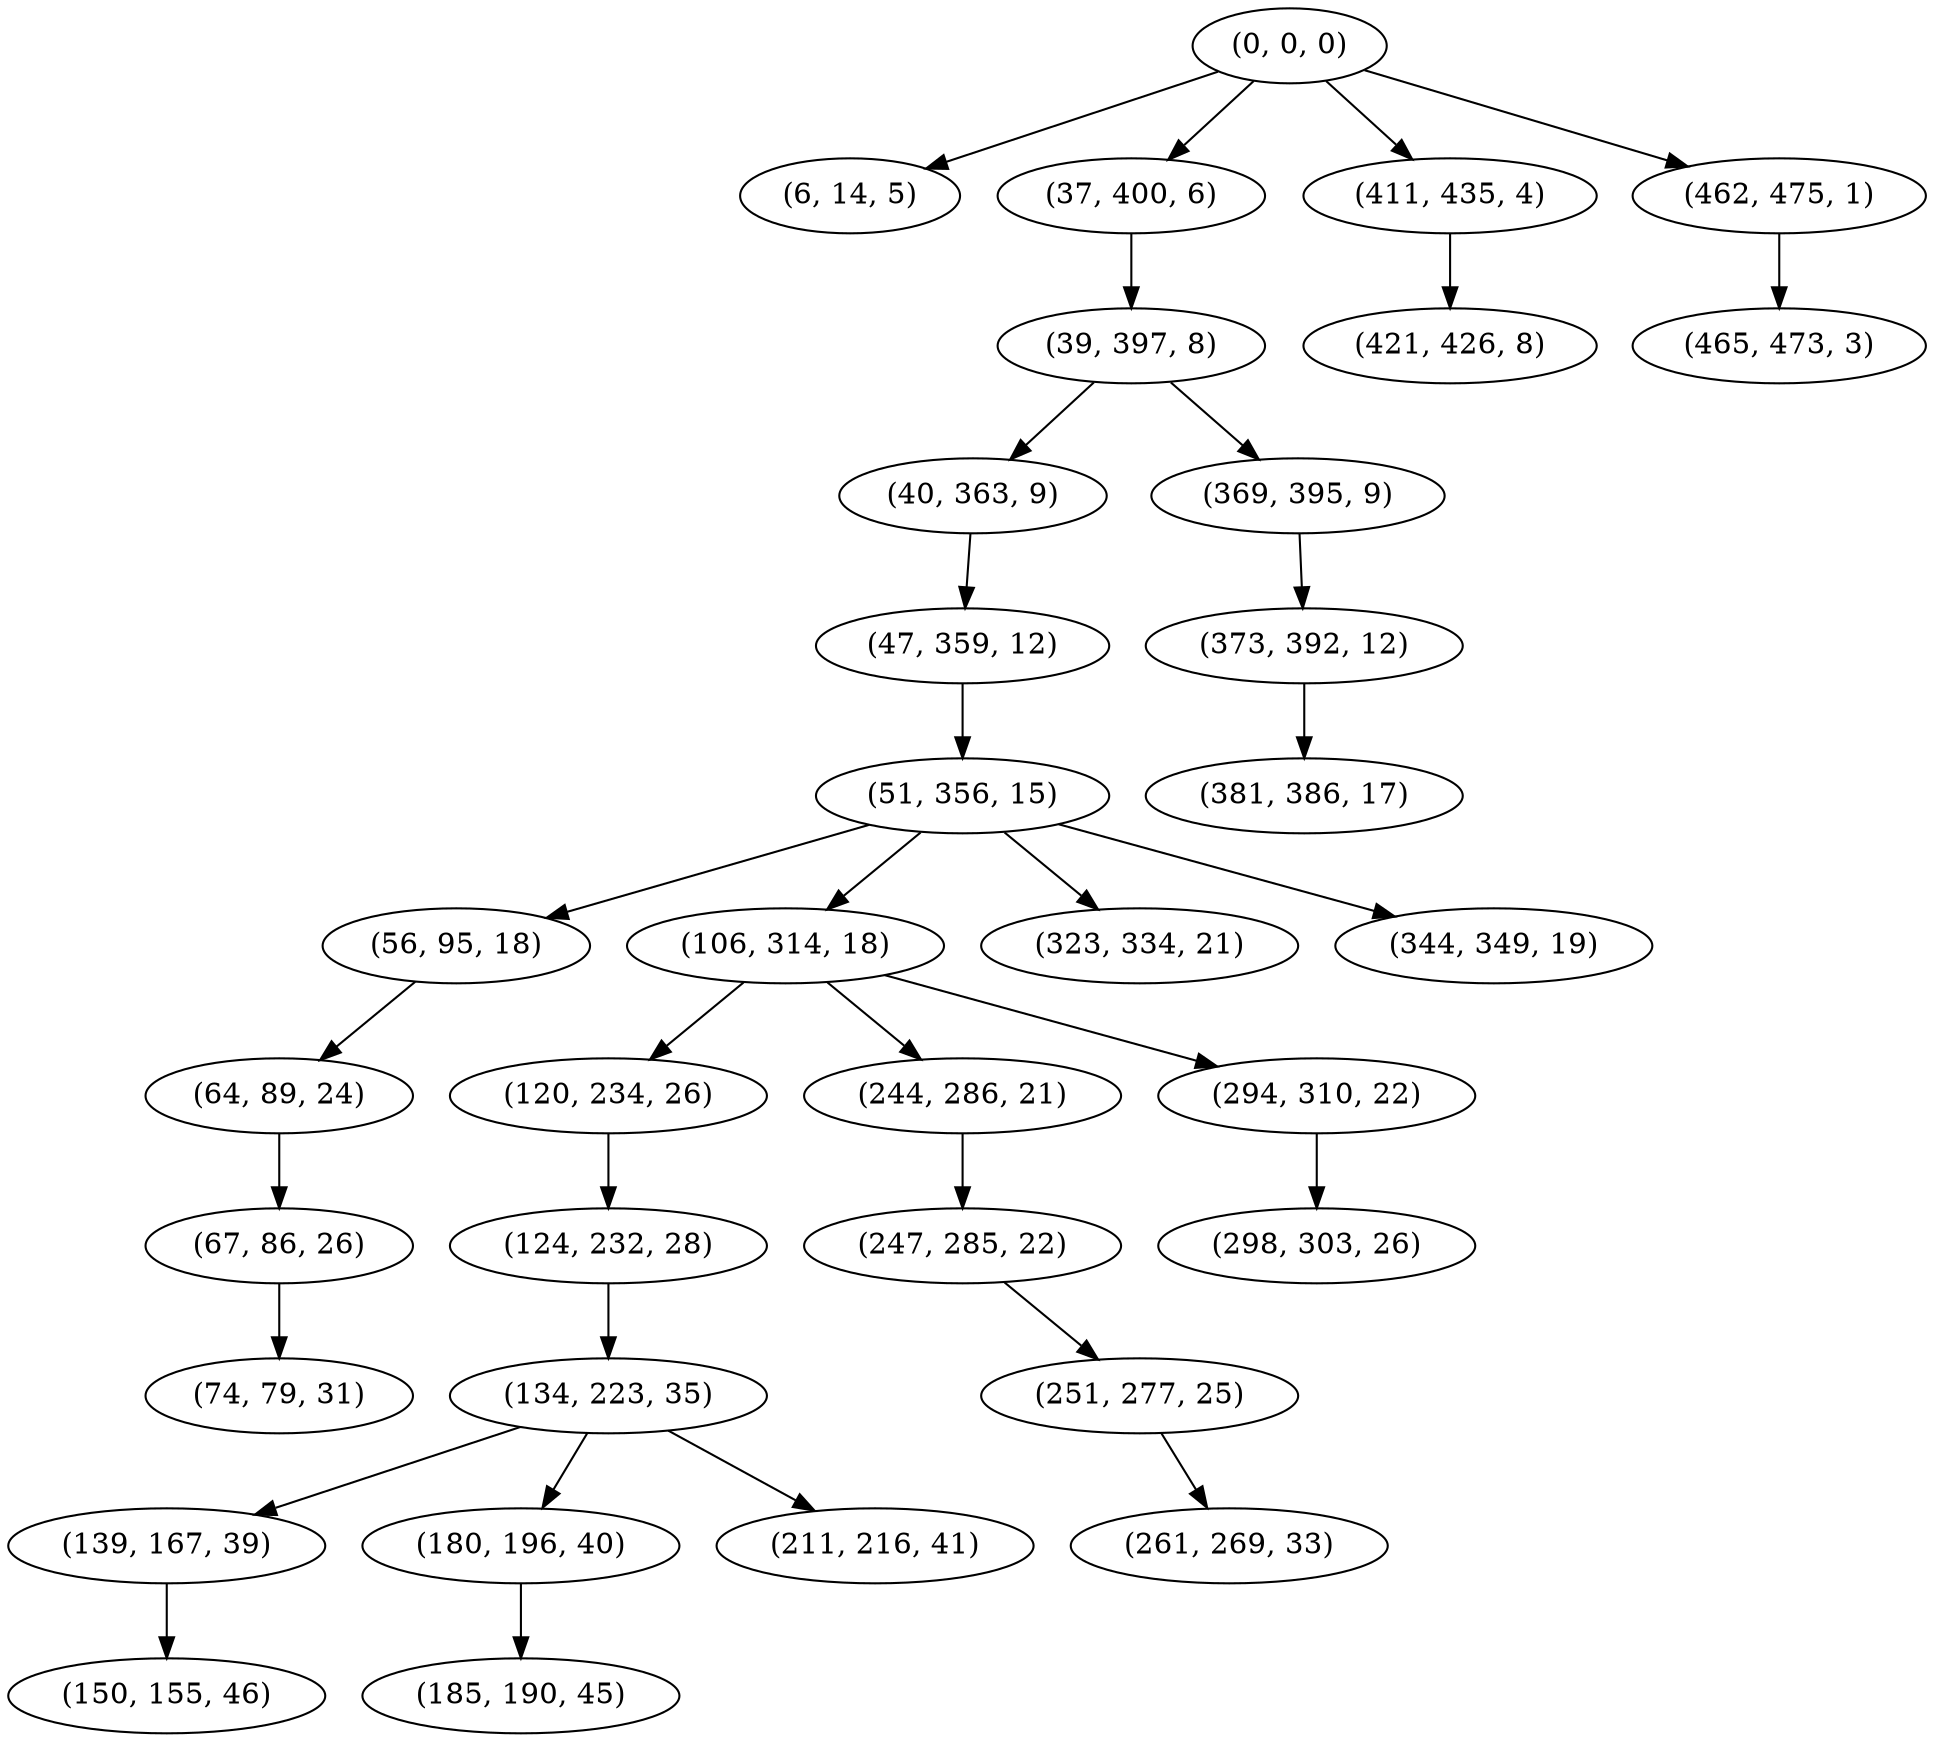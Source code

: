 digraph tree {
    "(0, 0, 0)";
    "(6, 14, 5)";
    "(37, 400, 6)";
    "(39, 397, 8)";
    "(40, 363, 9)";
    "(47, 359, 12)";
    "(51, 356, 15)";
    "(56, 95, 18)";
    "(64, 89, 24)";
    "(67, 86, 26)";
    "(74, 79, 31)";
    "(106, 314, 18)";
    "(120, 234, 26)";
    "(124, 232, 28)";
    "(134, 223, 35)";
    "(139, 167, 39)";
    "(150, 155, 46)";
    "(180, 196, 40)";
    "(185, 190, 45)";
    "(211, 216, 41)";
    "(244, 286, 21)";
    "(247, 285, 22)";
    "(251, 277, 25)";
    "(261, 269, 33)";
    "(294, 310, 22)";
    "(298, 303, 26)";
    "(323, 334, 21)";
    "(344, 349, 19)";
    "(369, 395, 9)";
    "(373, 392, 12)";
    "(381, 386, 17)";
    "(411, 435, 4)";
    "(421, 426, 8)";
    "(462, 475, 1)";
    "(465, 473, 3)";
    "(0, 0, 0)" -> "(6, 14, 5)";
    "(0, 0, 0)" -> "(37, 400, 6)";
    "(0, 0, 0)" -> "(411, 435, 4)";
    "(0, 0, 0)" -> "(462, 475, 1)";
    "(37, 400, 6)" -> "(39, 397, 8)";
    "(39, 397, 8)" -> "(40, 363, 9)";
    "(39, 397, 8)" -> "(369, 395, 9)";
    "(40, 363, 9)" -> "(47, 359, 12)";
    "(47, 359, 12)" -> "(51, 356, 15)";
    "(51, 356, 15)" -> "(56, 95, 18)";
    "(51, 356, 15)" -> "(106, 314, 18)";
    "(51, 356, 15)" -> "(323, 334, 21)";
    "(51, 356, 15)" -> "(344, 349, 19)";
    "(56, 95, 18)" -> "(64, 89, 24)";
    "(64, 89, 24)" -> "(67, 86, 26)";
    "(67, 86, 26)" -> "(74, 79, 31)";
    "(106, 314, 18)" -> "(120, 234, 26)";
    "(106, 314, 18)" -> "(244, 286, 21)";
    "(106, 314, 18)" -> "(294, 310, 22)";
    "(120, 234, 26)" -> "(124, 232, 28)";
    "(124, 232, 28)" -> "(134, 223, 35)";
    "(134, 223, 35)" -> "(139, 167, 39)";
    "(134, 223, 35)" -> "(180, 196, 40)";
    "(134, 223, 35)" -> "(211, 216, 41)";
    "(139, 167, 39)" -> "(150, 155, 46)";
    "(180, 196, 40)" -> "(185, 190, 45)";
    "(244, 286, 21)" -> "(247, 285, 22)";
    "(247, 285, 22)" -> "(251, 277, 25)";
    "(251, 277, 25)" -> "(261, 269, 33)";
    "(294, 310, 22)" -> "(298, 303, 26)";
    "(369, 395, 9)" -> "(373, 392, 12)";
    "(373, 392, 12)" -> "(381, 386, 17)";
    "(411, 435, 4)" -> "(421, 426, 8)";
    "(462, 475, 1)" -> "(465, 473, 3)";
}

